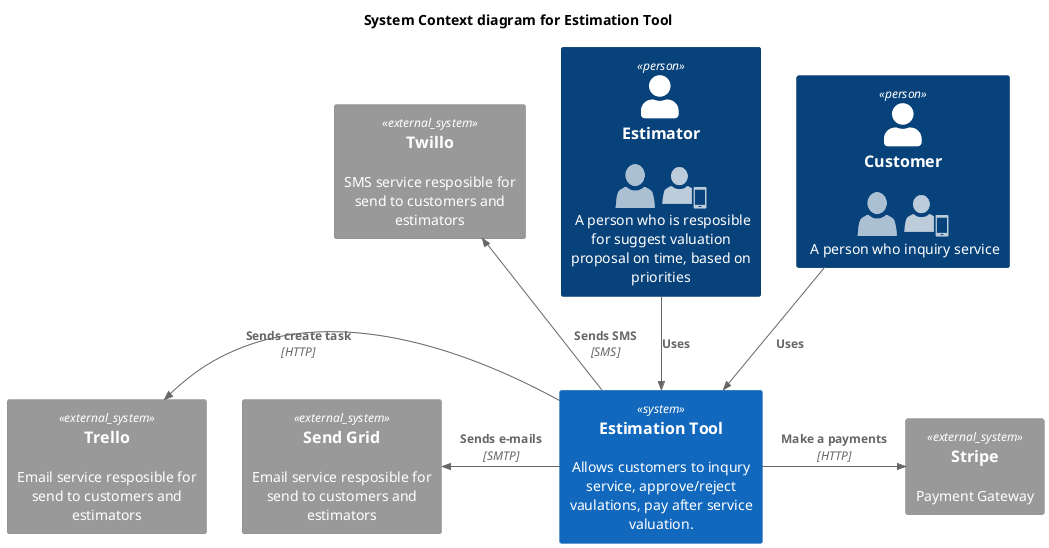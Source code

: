 @startuml
!include <c4/C4_Context.puml>  

'ref http://plantuml.com/stdlib
!include <office/Users/user.puml>
!include <office/Users/mobile_user.puml>

'LAYOUT_WITH_LEGEND

title System Context diagram for Estimation Tool

Person(estimator, Estimator , "<$user> <$mobile_user>\n A person who is resposible for suggest valuation proposal on time, based on priorities" )
Person(customer, Customer , "<$user> <$mobile_user>\n A person who inquiry service" )

System(estimation_tool, "Estimation Tool", "Allows customers to inqury service, approve/reject vaulations, pay after service valuation.")

System_Ext(twillo, "Twillo", "SMS service resposible for send to customers and estimators")
System_Ext(sendGrid, "Send Grid", "Email service resposible for send to customers and estimators")
System_Ext(trello, "Trello", "Email service resposible for send to customers and estimators")
System_Ext(stripe, "Stripe", "Payment Gateway")

Rel(customer, estimation_tool, "Uses")
Rel(estimator, estimation_tool, "Uses")

Rel_U(estimation_tool, twillo, "Sends SMS", "SMS")
Rel_L(estimation_tool, sendGrid, "Sends e-mails", "SMTP")
Rel_L(estimation_tool, trello, "Sends create task", "HTTP")
Rel_Neighbor(estimation_tool, stripe, "Make a payments", "HTTP")

@enduml